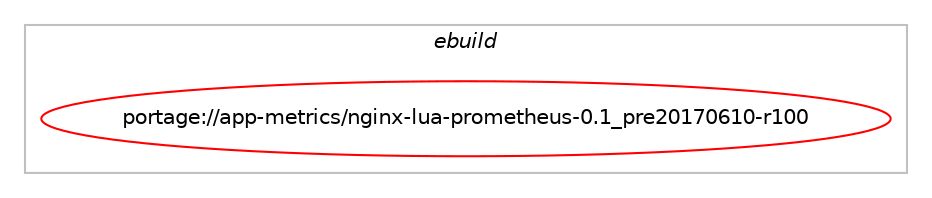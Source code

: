 digraph prolog {

# *************
# Graph options
# *************

newrank=true;
concentrate=true;
compound=true;
graph [rankdir=LR,fontname=Helvetica,fontsize=10,ranksep=1.5];#, ranksep=2.5, nodesep=0.2];
edge  [arrowhead=vee];
node  [fontname=Helvetica,fontsize=10];

# **********
# The ebuild
# **********

subgraph cluster_leftcol {
color=gray;
label=<<i>ebuild</i>>;
id [label="portage://app-metrics/nginx-lua-prometheus-0.1_pre20170610-r100", color=red, width=4, href="../app-metrics/nginx-lua-prometheus-0.1_pre20170610-r100.svg"];
}

# ****************
# The dependencies
# ****************

subgraph cluster_midcol {
color=gray;
label=<<i>dependencies</i>>;
subgraph cluster_compile {
fillcolor="#eeeeee";
style=filled;
label=<<i>compile</i>>;
# *** BEGIN UNKNOWN DEPENDENCY TYPE (TODO) ***
# id -> equal(use_conditional_group(positive,lua_single_target_luajit,portage://app-metrics/nginx-lua-prometheus-0.1_pre20170610-r100,[package_dependency(portage://app-metrics/nginx-lua-prometheus-0.1_pre20170610-r100,install,no,dev-lang,luajit,none,[,,],any_same_slot,[])]))
# *** END UNKNOWN DEPENDENCY TYPE (TODO) ***

}
subgraph cluster_compileandrun {
fillcolor="#eeeeee";
style=filled;
label=<<i>compile and run</i>>;
}
subgraph cluster_run {
fillcolor="#eeeeee";
style=filled;
label=<<i>run</i>>;
# *** BEGIN UNKNOWN DEPENDENCY TYPE (TODO) ***
# id -> equal(use_conditional_group(positive,lua_single_target_luajit,portage://app-metrics/nginx-lua-prometheus-0.1_pre20170610-r100,[package_dependency(portage://app-metrics/nginx-lua-prometheus-0.1_pre20170610-r100,run,no,dev-lang,luajit,none,[,,],any_same_slot,[])]))
# *** END UNKNOWN DEPENDENCY TYPE (TODO) ***

# *** BEGIN UNKNOWN DEPENDENCY TYPE (TODO) ***
# id -> equal(package_dependency(portage://app-metrics/nginx-lua-prometheus-0.1_pre20170610-r100,run,no,www-servers,nginx,none,[,,],[],[use(enable(nginx_modules_http_lua),none),use(optenable(lua_single_target_luajit),negative)]))
# *** END UNKNOWN DEPENDENCY TYPE (TODO) ***

}
}

# **************
# The candidates
# **************

subgraph cluster_choices {
rank=same;
color=gray;
label=<<i>candidates</i>>;

}

}
